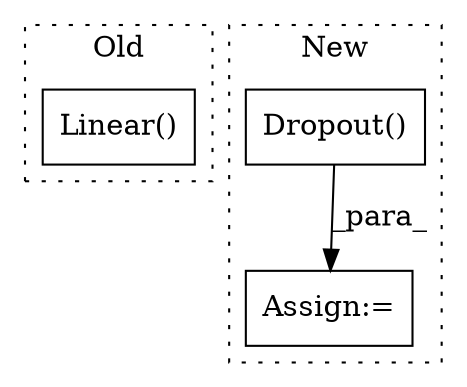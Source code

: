 digraph G {
subgraph cluster0 {
1 [label="Linear()" a="75" s="940,989" l="10,1" shape="box"];
label = "Old";
style="dotted";
}
subgraph cluster1 {
2 [label="Dropout()" a="75" s="2395" l="18" shape="box"];
3 [label="Assign:=" a="68" s="2392" l="3" shape="box"];
label = "New";
style="dotted";
}
2 -> 3 [label="_para_"];
}